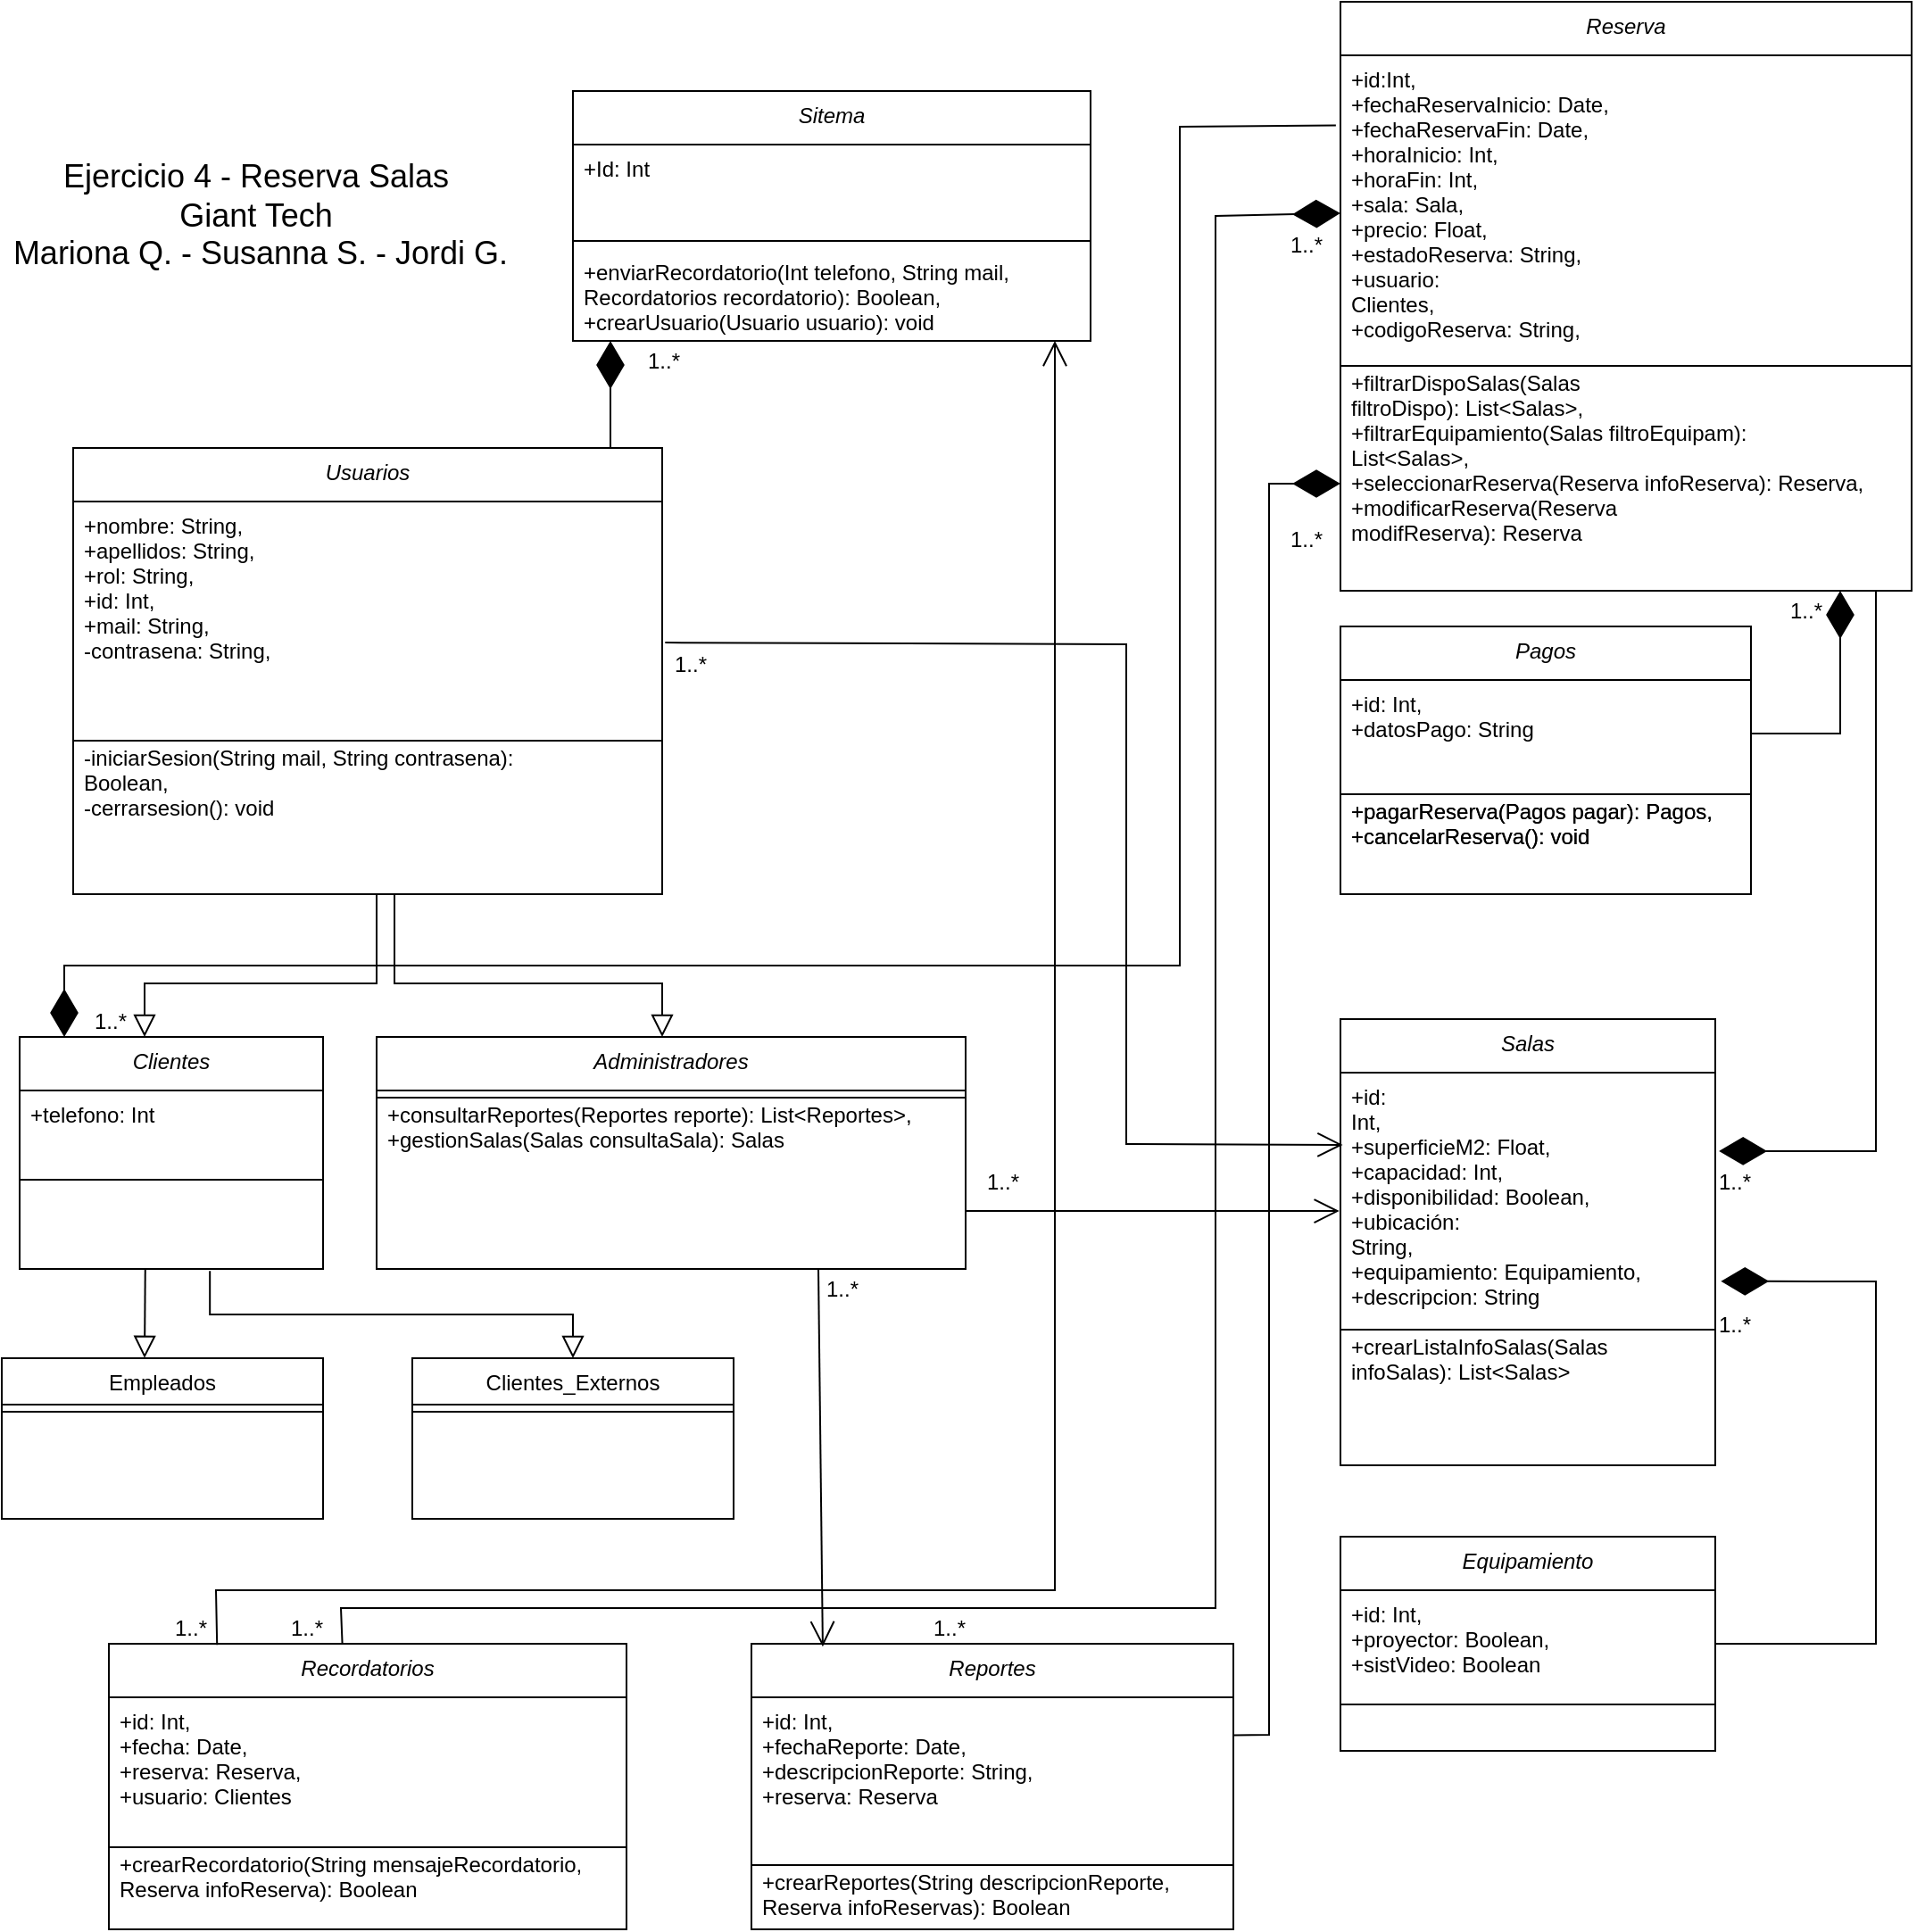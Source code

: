 <mxfile version="24.2.5" type="google">
  <diagram id="C5RBs43oDa-KdzZeNtuy" name="Page-1">
    <mxGraphModel grid="1" page="1" gridSize="10" guides="1" tooltips="1" connect="1" arrows="1" fold="1" pageScale="1" pageWidth="827" pageHeight="1169" math="0" shadow="0">
      <root>
        <mxCell id="WIyWlLk6GJQsqaUBKTNV-0" />
        <mxCell id="WIyWlLk6GJQsqaUBKTNV-1" parent="WIyWlLk6GJQsqaUBKTNV-0" />
        <mxCell id="zkfFHV4jXpPFQw0GAbJ--0" value="Usuarios" style="swimlane;fontStyle=2;align=center;verticalAlign=top;childLayout=stackLayout;horizontal=1;startSize=30;horizontalStack=0;resizeParent=1;resizeLast=0;collapsible=1;marginBottom=0;rounded=0;shadow=0;strokeWidth=1;" vertex="1" parent="WIyWlLk6GJQsqaUBKTNV-1">
          <mxGeometry x="70" y="30" width="330" height="250" as="geometry">
            <mxRectangle x="230" y="140" width="160" height="26" as="alternateBounds" />
          </mxGeometry>
        </mxCell>
        <mxCell id="zkfFHV4jXpPFQw0GAbJ--1" value="+nombre: String, &#xa;+apellidos: String, &#xa;+rol: String, &#xa;+id: Int, &#xa;+mail: String, &#xa;-contrasena: String, &#xa;" style="text;align=left;verticalAlign=top;spacingLeft=4;spacingRight=4;overflow=hidden;rotatable=0;points=[[0,0.5],[1,0.5]];portConstraint=eastwest;" vertex="1" parent="zkfFHV4jXpPFQw0GAbJ--0">
          <mxGeometry y="30" width="330" height="130" as="geometry" />
        </mxCell>
        <mxCell id="zkfFHV4jXpPFQw0GAbJ--5" value="-iniciarSesion(String mail, String contrasena):&#xa;Boolean, &#xa;-cerrarsesion(): void" style="text;align=left;verticalAlign=top;spacingLeft=4;spacingRight=4;overflow=hidden;rotatable=0;points=[[0,0.5],[1,0.5]];portConstraint=eastwest;" vertex="1" parent="zkfFHV4jXpPFQw0GAbJ--0">
          <mxGeometry y="160" width="330" as="geometry" />
        </mxCell>
        <mxCell id="zkfFHV4jXpPFQw0GAbJ--4" value="" style="line;html=1;strokeWidth=1;align=left;verticalAlign=middle;spacingTop=-1;spacingLeft=3;spacingRight=3;rotatable=0;labelPosition=right;points=[];portConstraint=eastwest;" vertex="1" parent="zkfFHV4jXpPFQw0GAbJ--0">
          <mxGeometry y="160" width="330" height="8" as="geometry" />
        </mxCell>
        <mxCell id="zkfFHV4jXpPFQw0GAbJ--12" value="" style="endArrow=block;endSize=10;endFill=0;shadow=0;strokeWidth=1;rounded=0;curved=0;edgeStyle=elbowEdgeStyle;elbow=vertical;entryX=0.5;entryY=0;entryDx=0;entryDy=0;" edge="1" parent="WIyWlLk6GJQsqaUBKTNV-1">
          <mxGeometry width="160" relative="1" as="geometry">
            <mxPoint x="240" y="280" as="sourcePoint" />
            <mxPoint x="110" y="360" as="targetPoint" />
            <Array as="points">
              <mxPoint x="160" y="330" />
            </Array>
          </mxGeometry>
        </mxCell>
        <mxCell id="zkfFHV4jXpPFQw0GAbJ--16" value="" style="endArrow=block;endSize=10;endFill=0;shadow=0;strokeWidth=1;rounded=0;curved=0;edgeStyle=elbowEdgeStyle;elbow=vertical;entryX=0.5;entryY=0;entryDx=0;entryDy=0;" edge="1" parent="WIyWlLk6GJQsqaUBKTNV-1">
          <mxGeometry width="160" relative="1" as="geometry">
            <mxPoint x="250" y="280" as="sourcePoint" />
            <mxPoint x="400" y="360" as="targetPoint" />
            <Array as="points">
              <mxPoint x="320" y="330" />
            </Array>
          </mxGeometry>
        </mxCell>
        <mxCell id="F9NlU1KI9bfKZTOe0GzZ-103" value="&lt;font style=&quot;font-size: 18px;&quot;&gt;Ejercicio 4 - Reserva Salas&amp;nbsp;&lt;/font&gt;&lt;div&gt;&lt;font style=&quot;font-size: 18px;&quot;&gt;Giant Tech&amp;nbsp;&lt;/font&gt;&lt;div&gt;&lt;span style=&quot;font-size: 18px; background-color: initial;&quot;&gt;Mariona Q. - Susanna S. - Jordi G.&lt;/span&gt;&lt;/div&gt;&lt;/div&gt;" style="text;html=1;align=center;verticalAlign=middle;whiteSpace=wrap;rounded=0;" vertex="1" parent="WIyWlLk6GJQsqaUBKTNV-1">
          <mxGeometry x="30" y="-125" width="290" height="50" as="geometry" />
        </mxCell>
        <mxCell id="6bKCteFQpn9_bpGlKNxa-7" value="Sitema" style="swimlane;fontStyle=2;align=center;verticalAlign=top;childLayout=stackLayout;horizontal=1;startSize=30;horizontalStack=0;resizeParent=1;resizeLast=0;collapsible=1;marginBottom=0;rounded=0;shadow=0;strokeWidth=1;" vertex="1" parent="WIyWlLk6GJQsqaUBKTNV-1">
          <mxGeometry x="350" y="-170" width="290" height="140" as="geometry">
            <mxRectangle x="230" y="140" width="160" height="26" as="alternateBounds" />
          </mxGeometry>
        </mxCell>
        <mxCell id="6bKCteFQpn9_bpGlKNxa-27" value="+Id: Int&#xa;&#xa;" style="text;align=left;verticalAlign=top;spacingLeft=4;spacingRight=4;overflow=hidden;rotatable=0;points=[[0,0.5],[1,0.5]];portConstraint=eastwest;" vertex="1" parent="6bKCteFQpn9_bpGlKNxa-7">
          <mxGeometry y="30" width="290" height="50" as="geometry" />
        </mxCell>
        <mxCell id="6bKCteFQpn9_bpGlKNxa-10" value="" style="line;html=1;strokeWidth=1;align=left;verticalAlign=middle;spacingTop=-1;spacingLeft=3;spacingRight=3;rotatable=0;labelPosition=right;points=[];portConstraint=eastwest;" vertex="1" parent="6bKCteFQpn9_bpGlKNxa-7">
          <mxGeometry y="80" width="290" height="8" as="geometry" />
        </mxCell>
        <mxCell id="6bKCteFQpn9_bpGlKNxa-28" value="+enviarRecordatorio(Int telefono, String mail,&#xa;Recordatorios recordatorio): Boolean, &#xa;+crearUsuario(Usuario usuario): void" style="text;align=left;verticalAlign=top;spacingLeft=4;spacingRight=4;overflow=hidden;rotatable=0;points=[[0,0.5],[1,0.5]];portConstraint=eastwest;" vertex="1" parent="6bKCteFQpn9_bpGlKNxa-7">
          <mxGeometry y="88" width="290" height="50" as="geometry" />
        </mxCell>
        <mxCell id="6bKCteFQpn9_bpGlKNxa-26" value="" style="endArrow=diamondThin;endFill=1;endSize=24;html=1;rounded=0;entryX=0.75;entryY=1;entryDx=0;entryDy=0;" edge="1" parent="WIyWlLk6GJQsqaUBKTNV-1">
          <mxGeometry width="160" relative="1" as="geometry">
            <mxPoint x="371" y="30" as="sourcePoint" />
            <mxPoint x="371" y="-30" as="targetPoint" />
            <Array as="points" />
          </mxGeometry>
        </mxCell>
        <mxCell id="Hg_WbvtOmxWVrBJ3jvAF-1" value="Administradores" style="swimlane;fontStyle=2;align=center;verticalAlign=top;childLayout=stackLayout;horizontal=1;startSize=30;horizontalStack=0;resizeParent=1;resizeLast=0;collapsible=1;marginBottom=0;rounded=0;shadow=0;strokeWidth=1;" vertex="1" parent="WIyWlLk6GJQsqaUBKTNV-1">
          <mxGeometry x="240" y="360" width="330" height="130" as="geometry">
            <mxRectangle x="230" y="140" width="160" height="26" as="alternateBounds" />
          </mxGeometry>
        </mxCell>
        <mxCell id="Hg_WbvtOmxWVrBJ3jvAF-3" value="+consultarReportes(Reportes reporte): List&lt;Reportes&gt;,&#xa;+gestionSalas(Salas consultaSala): Salas" style="text;align=left;verticalAlign=top;spacingLeft=4;spacingRight=4;overflow=hidden;rotatable=0;points=[[0,0.5],[1,0.5]];portConstraint=eastwest;" vertex="1" parent="Hg_WbvtOmxWVrBJ3jvAF-1">
          <mxGeometry y="30" width="330" as="geometry" />
        </mxCell>
        <mxCell id="Hg_WbvtOmxWVrBJ3jvAF-4" value="" style="line;html=1;strokeWidth=1;align=left;verticalAlign=middle;spacingTop=-1;spacingLeft=3;spacingRight=3;rotatable=0;labelPosition=right;points=[];portConstraint=eastwest;" vertex="1" parent="Hg_WbvtOmxWVrBJ3jvAF-1">
          <mxGeometry y="30" width="330" height="8" as="geometry" />
        </mxCell>
        <mxCell id="Hg_WbvtOmxWVrBJ3jvAF-5" value="Empleados" style="swimlane;fontStyle=0;align=center;verticalAlign=top;childLayout=stackLayout;horizontal=1;startSize=26;horizontalStack=0;resizeParent=1;resizeLast=0;collapsible=1;marginBottom=0;rounded=0;shadow=0;strokeWidth=1;" vertex="1" parent="WIyWlLk6GJQsqaUBKTNV-1">
          <mxGeometry x="30" y="540" width="180" height="90" as="geometry">
            <mxRectangle x="130" y="380" width="160" height="26" as="alternateBounds" />
          </mxGeometry>
        </mxCell>
        <mxCell id="Hg_WbvtOmxWVrBJ3jvAF-6" value="" style="line;html=1;strokeWidth=1;align=left;verticalAlign=middle;spacingTop=-1;spacingLeft=3;spacingRight=3;rotatable=0;labelPosition=right;points=[];portConstraint=eastwest;" vertex="1" parent="Hg_WbvtOmxWVrBJ3jvAF-5">
          <mxGeometry y="26" width="180" height="8" as="geometry" />
        </mxCell>
        <mxCell id="Hg_WbvtOmxWVrBJ3jvAF-8" value="Clientes_Externos" style="swimlane;fontStyle=0;align=center;verticalAlign=top;childLayout=stackLayout;horizontal=1;startSize=26;horizontalStack=0;resizeParent=1;resizeLast=0;collapsible=1;marginBottom=0;rounded=0;shadow=0;strokeWidth=1;" vertex="1" parent="WIyWlLk6GJQsqaUBKTNV-1">
          <mxGeometry x="260" y="540" width="180" height="90" as="geometry">
            <mxRectangle x="130" y="380" width="160" height="26" as="alternateBounds" />
          </mxGeometry>
        </mxCell>
        <mxCell id="Hg_WbvtOmxWVrBJ3jvAF-9" value="" style="line;html=1;strokeWidth=1;align=left;verticalAlign=middle;spacingTop=-1;spacingLeft=3;spacingRight=3;rotatable=0;labelPosition=right;points=[];portConstraint=eastwest;" vertex="1" parent="Hg_WbvtOmxWVrBJ3jvAF-8">
          <mxGeometry y="26" width="180" height="8" as="geometry" />
        </mxCell>
        <mxCell id="Hg_WbvtOmxWVrBJ3jvAF-11" value="Reserva" style="swimlane;fontStyle=2;align=center;verticalAlign=top;childLayout=stackLayout;horizontal=1;startSize=30;horizontalStack=0;resizeParent=1;resizeLast=0;collapsible=1;marginBottom=0;rounded=0;shadow=0;strokeWidth=1;" vertex="1" parent="WIyWlLk6GJQsqaUBKTNV-1">
          <mxGeometry x="780" y="-220" width="320" height="330" as="geometry">
            <mxRectangle x="230" y="140" width="160" height="26" as="alternateBounds" />
          </mxGeometry>
        </mxCell>
        <mxCell id="Hg_WbvtOmxWVrBJ3jvAF-12" value="+id:Int, &#xa;+fechaReservaInicio: Date, &#xa;+fechaReservaFin: Date, &#xa;+horaInicio: Int, &#xa;+horaFin: Int, &#xa;+sala: Sala, &#xa;+precio: Float, &#xa;+estadoReserva: String, &#xa;+usuario:&#xa;Clientes, &#xa;+codigoReserva: String, " style="text;align=left;verticalAlign=top;spacingLeft=4;spacingRight=4;overflow=hidden;rotatable=0;points=[[0,0.5],[1,0.5]];portConstraint=eastwest;" vertex="1" parent="Hg_WbvtOmxWVrBJ3jvAF-11">
          <mxGeometry y="30" width="320" height="170" as="geometry" />
        </mxCell>
        <mxCell id="Hg_WbvtOmxWVrBJ3jvAF-13" value="+filtrarDispoSalas(Salas&#xa;filtroDispo): List&lt;Salas&gt;, &#xa;+filtrarEquipamiento(Salas filtroEquipam):&#xa;List&lt;Salas&gt;, &#xa;+seleccionarReserva(Reserva infoReserva): Reserva, &#xa;+modificarReserva(Reserva&#xa;modifReserva): Reserva" style="text;align=left;verticalAlign=top;spacingLeft=4;spacingRight=4;overflow=hidden;rotatable=0;points=[[0,0.5],[1,0.5]];portConstraint=eastwest;" vertex="1" parent="Hg_WbvtOmxWVrBJ3jvAF-11">
          <mxGeometry y="200" width="320" as="geometry" />
        </mxCell>
        <mxCell id="Hg_WbvtOmxWVrBJ3jvAF-14" value="" style="line;html=1;strokeWidth=1;align=left;verticalAlign=middle;spacingTop=-1;spacingLeft=3;spacingRight=3;rotatable=0;labelPosition=right;points=[];portConstraint=eastwest;" vertex="1" parent="Hg_WbvtOmxWVrBJ3jvAF-11">
          <mxGeometry y="200" width="320" height="8" as="geometry" />
        </mxCell>
        <mxCell id="Hg_WbvtOmxWVrBJ3jvAF-15" value="Pagos" style="swimlane;fontStyle=2;align=center;verticalAlign=top;childLayout=stackLayout;horizontal=1;startSize=30;horizontalStack=0;resizeParent=1;resizeLast=0;collapsible=1;marginBottom=0;rounded=0;shadow=0;strokeWidth=1;" vertex="1" parent="WIyWlLk6GJQsqaUBKTNV-1">
          <mxGeometry x="780" y="130" width="230" height="150" as="geometry">
            <mxRectangle x="230" y="140" width="160" height="26" as="alternateBounds" />
          </mxGeometry>
        </mxCell>
        <mxCell id="Hg_WbvtOmxWVrBJ3jvAF-16" value="+id: Int, &#xa;+datosPago: String&#xa;" style="text;align=left;verticalAlign=top;spacingLeft=4;spacingRight=4;overflow=hidden;rotatable=0;points=[[0,0.5],[1,0.5]];portConstraint=eastwest;" vertex="1" parent="Hg_WbvtOmxWVrBJ3jvAF-15">
          <mxGeometry y="30" width="230" height="60" as="geometry" />
        </mxCell>
        <mxCell id="Hg_WbvtOmxWVrBJ3jvAF-56" value="+pagarReserva(Pagos pagar): Pagos, &#xa;+cancelarReserva(): void" style="text;align=left;verticalAlign=top;spacingLeft=4;spacingRight=4;overflow=hidden;rotatable=0;points=[[0,0.5],[1,0.5]];portConstraint=eastwest;" vertex="1" parent="Hg_WbvtOmxWVrBJ3jvAF-15">
          <mxGeometry y="90" width="230" as="geometry" />
        </mxCell>
        <mxCell id="Hg_WbvtOmxWVrBJ3jvAF-17" value="+pagarReserva(Pagos pagar): Pagos, &#xa;+cancelarReserva(): void" style="text;align=left;verticalAlign=top;spacingLeft=4;spacingRight=4;overflow=hidden;rotatable=0;points=[[0,0.5],[1,0.5]];portConstraint=eastwest;" vertex="1" parent="Hg_WbvtOmxWVrBJ3jvAF-15">
          <mxGeometry y="90" width="230" as="geometry" />
        </mxCell>
        <mxCell id="Hg_WbvtOmxWVrBJ3jvAF-18" value="" style="line;html=1;strokeWidth=1;align=left;verticalAlign=middle;spacingTop=-1;spacingLeft=3;spacingRight=3;rotatable=0;labelPosition=right;points=[];portConstraint=eastwest;" vertex="1" parent="Hg_WbvtOmxWVrBJ3jvAF-15">
          <mxGeometry y="90" width="230" height="8" as="geometry" />
        </mxCell>
        <mxCell id="Hg_WbvtOmxWVrBJ3jvAF-19" value="Salas" style="swimlane;fontStyle=2;align=center;verticalAlign=top;childLayout=stackLayout;horizontal=1;startSize=30;horizontalStack=0;resizeParent=1;resizeLast=0;collapsible=1;marginBottom=0;rounded=0;shadow=0;strokeWidth=1;" vertex="1" parent="WIyWlLk6GJQsqaUBKTNV-1">
          <mxGeometry x="780" y="350" width="210" height="250" as="geometry">
            <mxRectangle x="230" y="140" width="160" height="26" as="alternateBounds" />
          </mxGeometry>
        </mxCell>
        <mxCell id="Hg_WbvtOmxWVrBJ3jvAF-20" value="+id:&#xa;Int, &#xa;+superficieM2: Float, &#xa;+capacidad: Int, &#xa;+disponibilidad: Boolean, &#xa;+ubicación:&#xa;String, &#xa;+equipamiento: Equipamiento, &#xa;+descripcion: String" style="text;align=left;verticalAlign=top;spacingLeft=4;spacingRight=4;overflow=hidden;rotatable=0;points=[[0,0.5],[1,0.5]];portConstraint=eastwest;" vertex="1" parent="Hg_WbvtOmxWVrBJ3jvAF-19">
          <mxGeometry y="30" width="210" height="140" as="geometry" />
        </mxCell>
        <mxCell id="Hg_WbvtOmxWVrBJ3jvAF-21" value="+crearListaInfoSalas(Salas&#xa;infoSalas): List&lt;Salas&gt;" style="text;align=left;verticalAlign=top;spacingLeft=4;spacingRight=4;overflow=hidden;rotatable=0;points=[[0,0.5],[1,0.5]];portConstraint=eastwest;" vertex="1" parent="Hg_WbvtOmxWVrBJ3jvAF-19">
          <mxGeometry y="170" width="210" as="geometry" />
        </mxCell>
        <mxCell id="Hg_WbvtOmxWVrBJ3jvAF-22" value="" style="line;html=1;strokeWidth=1;align=left;verticalAlign=middle;spacingTop=-1;spacingLeft=3;spacingRight=3;rotatable=0;labelPosition=right;points=[];portConstraint=eastwest;" vertex="1" parent="Hg_WbvtOmxWVrBJ3jvAF-19">
          <mxGeometry y="170" width="210" height="8" as="geometry" />
        </mxCell>
        <mxCell id="Hg_WbvtOmxWVrBJ3jvAF-23" value="Equipamiento" style="swimlane;fontStyle=2;align=center;verticalAlign=top;childLayout=stackLayout;horizontal=1;startSize=30;horizontalStack=0;resizeParent=1;resizeLast=0;collapsible=1;marginBottom=0;rounded=0;shadow=0;strokeWidth=1;" vertex="1" parent="WIyWlLk6GJQsqaUBKTNV-1">
          <mxGeometry x="780" y="640" width="210" height="120" as="geometry">
            <mxRectangle x="230" y="140" width="160" height="26" as="alternateBounds" />
          </mxGeometry>
        </mxCell>
        <mxCell id="Hg_WbvtOmxWVrBJ3jvAF-24" value="+id: Int, &#xa;+proyector: Boolean, &#xa;+sistVideo: Boolean&#xa;" style="text;align=left;verticalAlign=top;spacingLeft=4;spacingRight=4;overflow=hidden;rotatable=0;points=[[0,0.5],[1,0.5]];portConstraint=eastwest;" vertex="1" parent="Hg_WbvtOmxWVrBJ3jvAF-23">
          <mxGeometry y="30" width="210" height="60" as="geometry" />
        </mxCell>
        <mxCell id="Hg_WbvtOmxWVrBJ3jvAF-26" value="" style="line;html=1;strokeWidth=1;align=left;verticalAlign=middle;spacingTop=-1;spacingLeft=3;spacingRight=3;rotatable=0;labelPosition=right;points=[];portConstraint=eastwest;" vertex="1" parent="Hg_WbvtOmxWVrBJ3jvAF-23">
          <mxGeometry y="90" width="210" height="8" as="geometry" />
        </mxCell>
        <mxCell id="Hg_WbvtOmxWVrBJ3jvAF-27" value="Reportes" style="swimlane;fontStyle=2;align=center;verticalAlign=top;childLayout=stackLayout;horizontal=1;startSize=30;horizontalStack=0;resizeParent=1;resizeLast=0;collapsible=1;marginBottom=0;rounded=0;shadow=0;strokeWidth=1;" vertex="1" parent="WIyWlLk6GJQsqaUBKTNV-1">
          <mxGeometry x="450" y="700" width="270" height="160" as="geometry">
            <mxRectangle x="230" y="140" width="160" height="26" as="alternateBounds" />
          </mxGeometry>
        </mxCell>
        <mxCell id="Hg_WbvtOmxWVrBJ3jvAF-28" value="+id: Int, &#xa;+fechaReporte: Date, &#xa;+descripcionReporte: String, &#xa;+reserva: Reserva&#xa;" style="text;align=left;verticalAlign=top;spacingLeft=4;spacingRight=4;overflow=hidden;rotatable=0;points=[[0,0.5],[1,0.5]];portConstraint=eastwest;" vertex="1" parent="Hg_WbvtOmxWVrBJ3jvAF-27">
          <mxGeometry y="30" width="270" height="90" as="geometry" />
        </mxCell>
        <mxCell id="Hg_WbvtOmxWVrBJ3jvAF-29" value="+crearReportes(String descripcionReporte, &#xa;Reserva infoReservas): Boolean" style="text;align=left;verticalAlign=top;spacingLeft=4;spacingRight=4;overflow=hidden;rotatable=0;points=[[0,0.5],[1,0.5]];portConstraint=eastwest;" vertex="1" parent="Hg_WbvtOmxWVrBJ3jvAF-27">
          <mxGeometry y="120" width="270" as="geometry" />
        </mxCell>
        <mxCell id="Hg_WbvtOmxWVrBJ3jvAF-30" value="" style="line;html=1;strokeWidth=1;align=left;verticalAlign=middle;spacingTop=-1;spacingLeft=3;spacingRight=3;rotatable=0;labelPosition=right;points=[];portConstraint=eastwest;" vertex="1" parent="Hg_WbvtOmxWVrBJ3jvAF-27">
          <mxGeometry y="120" width="270" height="8" as="geometry" />
        </mxCell>
        <mxCell id="Hg_WbvtOmxWVrBJ3jvAF-31" value="Recordatorios" style="swimlane;fontStyle=2;align=center;verticalAlign=top;childLayout=stackLayout;horizontal=1;startSize=30;horizontalStack=0;resizeParent=1;resizeLast=0;collapsible=1;marginBottom=0;rounded=0;shadow=0;strokeWidth=1;" vertex="1" parent="WIyWlLk6GJQsqaUBKTNV-1">
          <mxGeometry x="90" y="700" width="290" height="160" as="geometry">
            <mxRectangle x="230" y="140" width="160" height="26" as="alternateBounds" />
          </mxGeometry>
        </mxCell>
        <mxCell id="Hg_WbvtOmxWVrBJ3jvAF-32" value="+id: Int, &#xa;+fecha: Date, &#xa;+reserva: Reserva, &#xa;+usuario: Clientes" style="text;align=left;verticalAlign=top;spacingLeft=4;spacingRight=4;overflow=hidden;rotatable=0;points=[[0,0.5],[1,0.5]];portConstraint=eastwest;" vertex="1" parent="Hg_WbvtOmxWVrBJ3jvAF-31">
          <mxGeometry y="30" width="290" height="80" as="geometry" />
        </mxCell>
        <mxCell id="Hg_WbvtOmxWVrBJ3jvAF-33" value="+crearRecordatorio(String mensajeRecordatorio, &#xa;Reserva infoReserva): Boolean&#xa;&#xa;" style="text;align=left;verticalAlign=top;spacingLeft=4;spacingRight=4;overflow=hidden;rotatable=0;points=[[0,0.5],[1,0.5]];portConstraint=eastwest;" vertex="1" parent="Hg_WbvtOmxWVrBJ3jvAF-31">
          <mxGeometry y="110" width="290" as="geometry" />
        </mxCell>
        <mxCell id="Hg_WbvtOmxWVrBJ3jvAF-34" value="" style="line;html=1;strokeWidth=1;align=left;verticalAlign=middle;spacingTop=-1;spacingLeft=3;spacingRight=3;rotatable=0;labelPosition=right;points=[];portConstraint=eastwest;" vertex="1" parent="Hg_WbvtOmxWVrBJ3jvAF-31">
          <mxGeometry y="110" width="290" height="8" as="geometry" />
        </mxCell>
        <mxCell id="Hg_WbvtOmxWVrBJ3jvAF-35" value="" style="endArrow=block;endSize=10;endFill=0;shadow=0;strokeWidth=1;rounded=0;curved=0;edgeStyle=elbowEdgeStyle;elbow=horizontal;exitX=0.414;exitY=1.002;exitDx=0;exitDy=0;exitPerimeter=0;entryX=0.446;entryY=-0.001;entryDx=0;entryDy=0;entryPerimeter=0;" edge="1" parent="WIyWlLk6GJQsqaUBKTNV-1" source="Hg_WbvtOmxWVrBJ3jvAF-50" target="Hg_WbvtOmxWVrBJ3jvAF-5">
          <mxGeometry width="160" relative="1" as="geometry">
            <mxPoint x="120" y="510" as="sourcePoint" />
            <mxPoint x="110" y="650" as="targetPoint" />
            <Array as="points">
              <mxPoint x="110" y="580" />
            </Array>
          </mxGeometry>
        </mxCell>
        <mxCell id="Hg_WbvtOmxWVrBJ3jvAF-36" value="" style="endArrow=block;endSize=10;endFill=0;shadow=0;strokeWidth=1;rounded=0;curved=0;edgeStyle=elbowEdgeStyle;elbow=vertical;entryX=0.5;entryY=0;entryDx=0;entryDy=0;exitX=0.627;exitY=1.011;exitDx=0;exitDy=0;exitPerimeter=0;" edge="1" parent="WIyWlLk6GJQsqaUBKTNV-1" source="Hg_WbvtOmxWVrBJ3jvAF-50" target="Hg_WbvtOmxWVrBJ3jvAF-8">
          <mxGeometry width="160" relative="1" as="geometry">
            <mxPoint x="154.75" y="586.56" as="sourcePoint" />
            <mxPoint x="332" y="710" as="targetPoint" />
            <Array as="points" />
          </mxGeometry>
        </mxCell>
        <mxCell id="Hg_WbvtOmxWVrBJ3jvAF-37" value="" style="endArrow=open;endFill=1;endSize=12;html=1;rounded=0;exitX=0.75;exitY=1;exitDx=0;exitDy=0;entryX=0.148;entryY=0.01;entryDx=0;entryDy=0;entryPerimeter=0;" edge="1" parent="WIyWlLk6GJQsqaUBKTNV-1" source="Hg_WbvtOmxWVrBJ3jvAF-1" target="Hg_WbvtOmxWVrBJ3jvAF-27">
          <mxGeometry width="160" relative="1" as="geometry">
            <mxPoint x="940" y="254.5" as="sourcePoint" />
            <mxPoint x="1100" y="254.5" as="targetPoint" />
          </mxGeometry>
        </mxCell>
        <mxCell id="Hg_WbvtOmxWVrBJ3jvAF-38" value="" style="endArrow=open;endFill=1;endSize=12;html=1;rounded=0;exitX=1;exitY=0.75;exitDx=0;exitDy=0;entryX=-0.003;entryY=0.554;entryDx=0;entryDy=0;entryPerimeter=0;" edge="1" parent="WIyWlLk6GJQsqaUBKTNV-1" target="Hg_WbvtOmxWVrBJ3jvAF-20" source="Hg_WbvtOmxWVrBJ3jvAF-1">
          <mxGeometry width="160" relative="1" as="geometry">
            <mxPoint x="570" y="455" as="sourcePoint" />
            <mxPoint x="523" y="890" as="targetPoint" />
          </mxGeometry>
        </mxCell>
        <mxCell id="Hg_WbvtOmxWVrBJ3jvAF-39" value="" style="endArrow=diamondThin;endFill=1;endSize=24;html=1;rounded=0;entryX=1.01;entryY=0.314;entryDx=0;entryDy=0;entryPerimeter=0;" edge="1" parent="WIyWlLk6GJQsqaUBKTNV-1" target="Hg_WbvtOmxWVrBJ3jvAF-20">
          <mxGeometry width="160" relative="1" as="geometry">
            <mxPoint x="1080" y="110" as="sourcePoint" />
            <mxPoint x="1208.11" y="535.06" as="targetPoint" />
            <Array as="points">
              <mxPoint x="1080" y="424" />
            </Array>
          </mxGeometry>
        </mxCell>
        <mxCell id="Hg_WbvtOmxWVrBJ3jvAF-40" value="" style="endArrow=diamondThin;endFill=1;endSize=24;html=1;rounded=0;exitX=1;exitY=0.5;exitDx=0;exitDy=0;" edge="1" parent="WIyWlLk6GJQsqaUBKTNV-1" source="Hg_WbvtOmxWVrBJ3jvAF-16">
          <mxGeometry width="160" relative="1" as="geometry">
            <mxPoint x="1139.54" y="398.52" as="sourcePoint" />
            <mxPoint x="1060" y="110" as="targetPoint" />
            <Array as="points">
              <mxPoint x="1060" y="190" />
            </Array>
          </mxGeometry>
        </mxCell>
        <mxCell id="Hg_WbvtOmxWVrBJ3jvAF-41" value="" style="endArrow=diamondThin;endFill=1;endSize=24;html=1;rounded=0;entryX=0.25;entryY=0;entryDx=0;entryDy=0;exitX=-0.008;exitY=0.231;exitDx=0;exitDy=0;exitPerimeter=0;" edge="1" parent="WIyWlLk6GJQsqaUBKTNV-1" source="Hg_WbvtOmxWVrBJ3jvAF-12">
          <mxGeometry width="160" relative="1" as="geometry">
            <mxPoint x="690" y="-80" as="sourcePoint" />
            <mxPoint x="65" y="360" as="targetPoint" />
            <Array as="points">
              <mxPoint x="690" y="-150" />
              <mxPoint x="690" y="320" />
              <mxPoint x="65" y="320" />
            </Array>
          </mxGeometry>
        </mxCell>
        <mxCell id="Hg_WbvtOmxWVrBJ3jvAF-42" value="" style="endArrow=open;endFill=1;endSize=12;html=1;rounded=0;exitX=1.005;exitY=0.608;exitDx=0;exitDy=0;exitPerimeter=0;entryX=0.006;entryY=0.289;entryDx=0;entryDy=0;entryPerimeter=0;" edge="1" parent="WIyWlLk6GJQsqaUBKTNV-1" source="zkfFHV4jXpPFQw0GAbJ--1" target="Hg_WbvtOmxWVrBJ3jvAF-20">
          <mxGeometry width="160" relative="1" as="geometry">
            <mxPoint x="432" y="160" as="sourcePoint" />
            <mxPoint x="630" y="560" as="targetPoint" />
            <Array as="points">
              <mxPoint x="660" y="140" />
              <mxPoint x="660" y="420" />
            </Array>
          </mxGeometry>
        </mxCell>
        <mxCell id="Hg_WbvtOmxWVrBJ3jvAF-43" value="" style="endArrow=diamondThin;endFill=1;endSize=24;html=1;rounded=0;exitX=1;exitY=0.5;exitDx=0;exitDy=0;entryX=1.015;entryY=0.835;entryDx=0;entryDy=0;entryPerimeter=0;" edge="1" parent="WIyWlLk6GJQsqaUBKTNV-1" source="Hg_WbvtOmxWVrBJ3jvAF-24" target="Hg_WbvtOmxWVrBJ3jvAF-20">
          <mxGeometry width="160" relative="1" as="geometry">
            <mxPoint x="1090" y="750" as="sourcePoint" />
            <mxPoint x="990" y="610" as="targetPoint" />
            <Array as="points">
              <mxPoint x="1080" y="700" />
              <mxPoint x="1080" y="497" />
            </Array>
          </mxGeometry>
        </mxCell>
        <mxCell id="Hg_WbvtOmxWVrBJ3jvAF-44" value="" style="endArrow=diamondThin;endFill=1;endSize=24;html=1;rounded=0;exitX=1.001;exitY=0.236;exitDx=0;exitDy=0;exitPerimeter=0;" edge="1" parent="WIyWlLk6GJQsqaUBKTNV-1" source="Hg_WbvtOmxWVrBJ3jvAF-28">
          <mxGeometry width="160" relative="1" as="geometry">
            <mxPoint x="760" y="780" as="sourcePoint" />
            <mxPoint x="780" y="50" as="targetPoint" />
            <Array as="points">
              <mxPoint x="740" y="751" />
              <mxPoint x="740" y="50" />
            </Array>
          </mxGeometry>
        </mxCell>
        <mxCell id="Hg_WbvtOmxWVrBJ3jvAF-45" value="" style="endArrow=diamondThin;endFill=1;endSize=24;html=1;rounded=0;exitX=0.451;exitY=0;exitDx=0;exitDy=0;exitPerimeter=0;" edge="1" parent="WIyWlLk6GJQsqaUBKTNV-1" source="Hg_WbvtOmxWVrBJ3jvAF-31" target="Hg_WbvtOmxWVrBJ3jvAF-12">
          <mxGeometry width="160" relative="1" as="geometry">
            <mxPoint x="220" y="700" as="sourcePoint" />
            <mxPoint x="780" y="60" as="targetPoint" />
            <Array as="points">
              <mxPoint x="220" y="680" />
              <mxPoint x="710" y="680" />
              <mxPoint x="710" y="-100" />
            </Array>
          </mxGeometry>
        </mxCell>
        <mxCell id="Hg_WbvtOmxWVrBJ3jvAF-46" value="" style="endArrow=open;endFill=1;endSize=12;html=1;rounded=0;exitX=0.209;exitY=0.004;exitDx=0;exitDy=0;exitPerimeter=0;" edge="1" parent="WIyWlLk6GJQsqaUBKTNV-1" source="Hg_WbvtOmxWVrBJ3jvAF-31">
          <mxGeometry width="160" relative="1" as="geometry">
            <mxPoint x="150" y="690" as="sourcePoint" />
            <mxPoint x="620" y="-30" as="targetPoint" />
            <Array as="points">
              <mxPoint x="150" y="670" />
              <mxPoint x="620" y="670" />
            </Array>
          </mxGeometry>
        </mxCell>
        <mxCell id="Hg_WbvtOmxWVrBJ3jvAF-49" value="Clientes" style="swimlane;fontStyle=2;align=center;verticalAlign=top;childLayout=stackLayout;horizontal=1;startSize=30;horizontalStack=0;resizeParent=1;resizeLast=0;collapsible=1;marginBottom=0;rounded=0;shadow=0;strokeWidth=1;" vertex="1" parent="WIyWlLk6GJQsqaUBKTNV-1">
          <mxGeometry x="40" y="360" width="170" height="130" as="geometry">
            <mxRectangle x="230" y="140" width="160" height="26" as="alternateBounds" />
          </mxGeometry>
        </mxCell>
        <mxCell id="Hg_WbvtOmxWVrBJ3jvAF-50" value="+telefono: Int" style="text;align=left;verticalAlign=top;spacingLeft=4;spacingRight=4;overflow=hidden;rotatable=0;points=[[0,0.5],[1,0.5]];portConstraint=eastwest;" vertex="1" parent="Hg_WbvtOmxWVrBJ3jvAF-49">
          <mxGeometry y="30" width="170" height="100" as="geometry" />
        </mxCell>
        <mxCell id="Hg_WbvtOmxWVrBJ3jvAF-55" value="" style="endArrow=none;html=1;rounded=0;exitX=0;exitY=0.5;exitDx=0;exitDy=0;entryX=1;entryY=0.5;entryDx=0;entryDy=0;" edge="1" parent="Hg_WbvtOmxWVrBJ3jvAF-49" source="Hg_WbvtOmxWVrBJ3jvAF-50" target="Hg_WbvtOmxWVrBJ3jvAF-50">
          <mxGeometry width="50" height="50" relative="1" as="geometry">
            <mxPoint x="250" y="110" as="sourcePoint" />
            <mxPoint x="300" y="60" as="targetPoint" />
          </mxGeometry>
        </mxCell>
        <mxCell id="KcDdcYYer87LkavccVwh-0" value="1..*" style="resizable=0;align=left;verticalAlign=bottom;labelBackgroundColor=none;fontSize=12;" connectable="0" vertex="1" parent="WIyWlLk6GJQsqaUBKTNV-1">
          <mxGeometry x="390" y="-10" as="geometry" />
        </mxCell>
        <mxCell id="KcDdcYYer87LkavccVwh-2" value="1..*" style="resizable=0;align=left;verticalAlign=bottom;labelBackgroundColor=none;fontSize=12;" connectable="0" vertex="1" parent="WIyWlLk6GJQsqaUBKTNV-1">
          <mxGeometry x="80" y="360" as="geometry" />
        </mxCell>
        <mxCell id="KcDdcYYer87LkavccVwh-3" value="1..*" style="resizable=0;align=left;verticalAlign=bottom;labelBackgroundColor=none;fontSize=12;" connectable="0" vertex="1" parent="WIyWlLk6GJQsqaUBKTNV-1">
          <mxGeometry x="490" y="510" as="geometry" />
        </mxCell>
        <mxCell id="KcDdcYYer87LkavccVwh-5" value="1..*" style="resizable=0;align=left;verticalAlign=bottom;labelBackgroundColor=none;fontSize=12;" connectable="0" vertex="1" parent="WIyWlLk6GJQsqaUBKTNV-1">
          <mxGeometry x="125" y="700" as="geometry" />
        </mxCell>
        <mxCell id="KcDdcYYer87LkavccVwh-6" value="1..*" style="resizable=0;align=left;verticalAlign=bottom;labelBackgroundColor=none;fontSize=12;" connectable="0" vertex="1" parent="WIyWlLk6GJQsqaUBKTNV-1">
          <mxGeometry x="990" y="450" as="geometry" />
        </mxCell>
        <mxCell id="KcDdcYYer87LkavccVwh-7" value="1..*" style="resizable=0;align=left;verticalAlign=bottom;labelBackgroundColor=none;fontSize=12;" connectable="0" vertex="1" parent="WIyWlLk6GJQsqaUBKTNV-1">
          <mxGeometry x="990" y="530" as="geometry" />
        </mxCell>
        <mxCell id="KcDdcYYer87LkavccVwh-8" value="1..*" style="resizable=0;align=left;verticalAlign=bottom;labelBackgroundColor=none;fontSize=12;" connectable="0" vertex="1" parent="WIyWlLk6GJQsqaUBKTNV-1">
          <mxGeometry x="750" y="90" as="geometry" />
        </mxCell>
        <mxCell id="KcDdcYYer87LkavccVwh-9" value="1..*" style="resizable=0;align=left;verticalAlign=bottom;labelBackgroundColor=none;fontSize=12;" connectable="0" vertex="1" parent="WIyWlLk6GJQsqaUBKTNV-1">
          <mxGeometry x="1030" y="130" as="geometry" />
        </mxCell>
        <mxCell id="KcDdcYYer87LkavccVwh-10" value="1..*" style="resizable=0;align=left;verticalAlign=bottom;labelBackgroundColor=none;fontSize=12;" connectable="0" vertex="1" parent="WIyWlLk6GJQsqaUBKTNV-1">
          <mxGeometry x="750" y="-75" as="geometry" />
        </mxCell>
        <mxCell id="KcDdcYYer87LkavccVwh-11" value="1..*" style="resizable=0;align=left;verticalAlign=bottom;labelBackgroundColor=none;fontSize=12;" connectable="0" vertex="1" parent="WIyWlLk6GJQsqaUBKTNV-1">
          <mxGeometry x="580" y="450" as="geometry" />
        </mxCell>
        <mxCell id="KcDdcYYer87LkavccVwh-12" value="1..*" style="resizable=0;align=left;verticalAlign=bottom;labelBackgroundColor=none;fontSize=12;" connectable="0" vertex="1" parent="WIyWlLk6GJQsqaUBKTNV-1">
          <mxGeometry x="550" y="700" as="geometry" />
        </mxCell>
        <mxCell id="KcDdcYYer87LkavccVwh-13" value="1..*" style="resizable=0;align=left;verticalAlign=bottom;labelBackgroundColor=none;fontSize=12;" connectable="0" vertex="1" parent="WIyWlLk6GJQsqaUBKTNV-1">
          <mxGeometry x="405" y="160" as="geometry" />
        </mxCell>
        <mxCell id="KcDdcYYer87LkavccVwh-14" value="1..*" style="resizable=0;align=left;verticalAlign=bottom;labelBackgroundColor=none;fontSize=12;" connectable="0" vertex="1" parent="WIyWlLk6GJQsqaUBKTNV-1">
          <mxGeometry x="190" y="700" as="geometry" />
        </mxCell>
      </root>
    </mxGraphModel>
  </diagram>
</mxfile>
